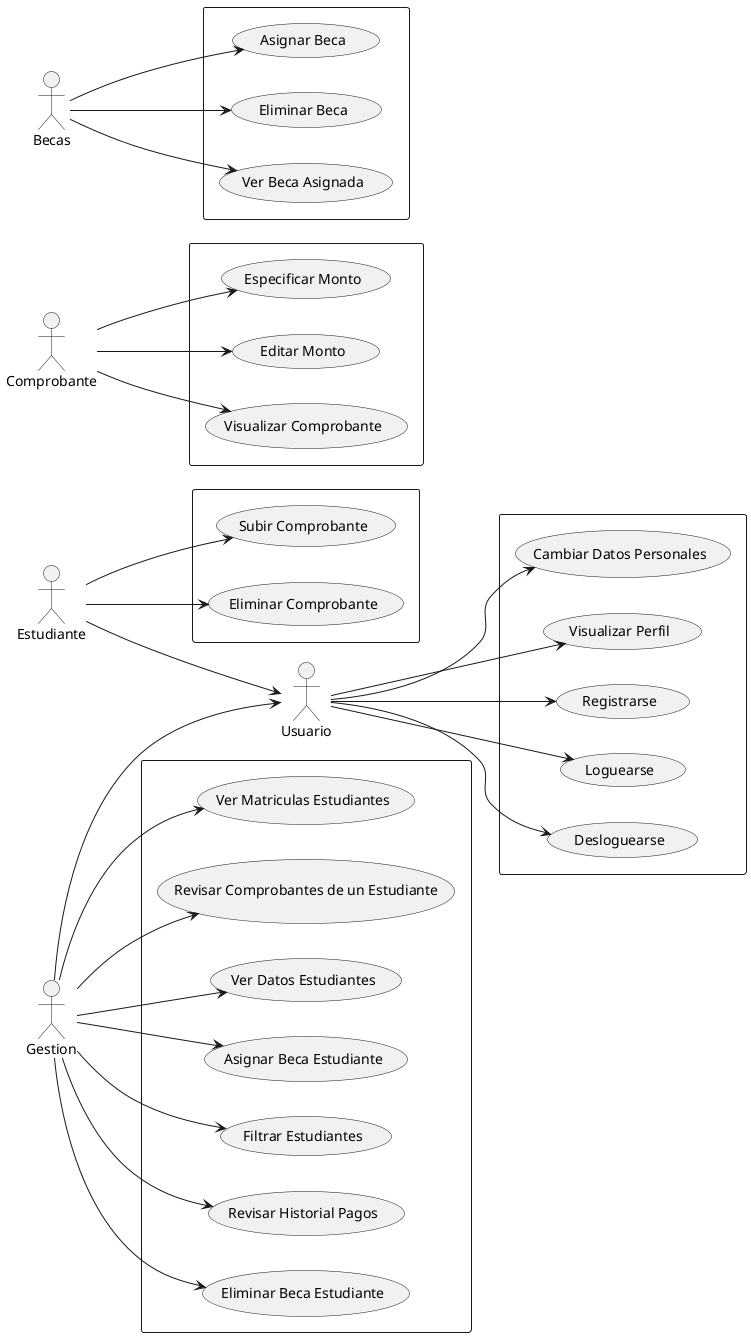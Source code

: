 @startuml

left to right direction

/' actor Usuario '/
actor Estudiante
actor Gestion

rectangle {
    usecase "Especificar Monto" as especificarMonto
    usecase "Editar Monto" as editarMonto
    usecase "Visualizar Comprobante" as visualizarComprobante
}

rectangle {
    usecase "Asignar Beca" as asignarBeca
    usecase "Eliminar Beca" as eliminarBeca
    usecase "Ver Beca Asignada" as verBecaAsignada
}

rectangle {
    usecase "Subir Comprobante" as subirComprobante
    usecase "Eliminar Comprobante" as eliminarComprobante
}

rectangle {
    usecase "Ver Matriculas Estudiantes" as verMatriculasEstudiantes
    usecase "Revisar Comprobantes de un Estudiante" as revisarComprobantesEstudiantes
    usecase "Ver Datos Estudiantes" as verDatosEstudiantes
    usecase "Asignar Beca Estudiante" as asignarBecaEstudiante
    usecase "Filtrar Estudiantes" as filtrarEstudiantes
    usecase "Revisar Historial Pagos" as revisarHistorialPagos
    usecase "Eliminar Beca Estudiante" as eliminarBecaEstudiante
}

rectangle {
    usecase "Cambiar Datos Personales" as cambiarDatosPersonales
    usecase "Visualizar Perfil" as visualizarPerfil
    usecase "Registrarse" as registrarse
    usecase "Loguearse" as loguearse
    usecase "Desloguearse" as desloguearse
}



Usuario --> registrarse
Usuario --> loguearse
Usuario --> desloguearse
Usuario --> visualizarPerfil
Usuario --> cambiarDatosPersonales

Estudiante --> subirComprobante
Estudiante --> eliminarComprobante

Comprobante --> especificarMonto
Comprobante --> editarMonto
Comprobante --> visualizarComprobante

Becas --> asignarBeca
Becas --> eliminarBeca
Becas --> verBecaAsignada

Gestion --> verMatriculasEstudiantes
Gestion --> revisarComprobantesEstudiantes
Gestion --> verDatosEstudiantes
Gestion --> asignarBecaEstudiante
Gestion --> filtrarEstudiantes
Gestion --> revisarHistorialPagos
Gestion --> eliminarBecaEstudiante

Gestion --> Usuario
Estudiante --> Usuario


@enduml
